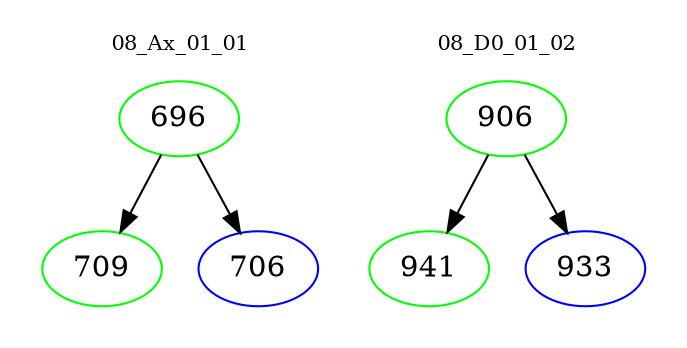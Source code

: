 digraph{
subgraph cluster_0 {
color = white
label = "08_Ax_01_01";
fontsize=10;
T0_696 [label="696", color="green"]
T0_696 -> T0_709 [color="black"]
T0_709 [label="709", color="green"]
T0_696 -> T0_706 [color="black"]
T0_706 [label="706", color="blue"]
}
subgraph cluster_1 {
color = white
label = "08_D0_01_02";
fontsize=10;
T1_906 [label="906", color="green"]
T1_906 -> T1_941 [color="black"]
T1_941 [label="941", color="green"]
T1_906 -> T1_933 [color="black"]
T1_933 [label="933", color="blue"]
}
}
